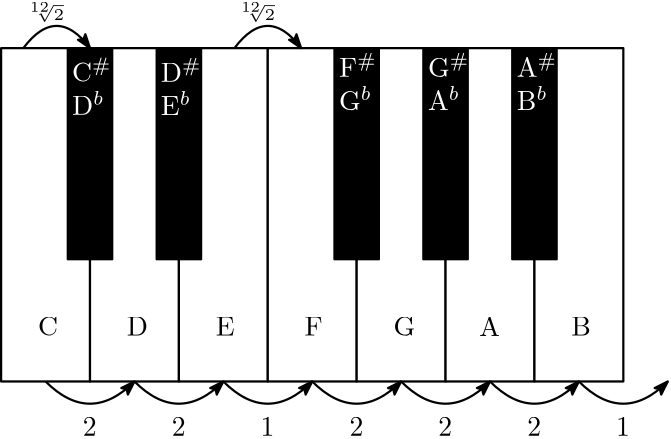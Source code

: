 <?xml version="1.0"?>
<!DOCTYPE ipe SYSTEM "ipe.dtd">
<ipe version="70218" creator="Ipe 7.2.24">
<info created="D:20220624233952" modified="D:20230130215450"/>
<ipestyle name="basic">
<symbol name="arrow/arc(spx)">
<path stroke="sym-stroke" fill="sym-stroke" pen="sym-pen">
0 0 m
-1 0.333 l
-1 -0.333 l
h
</path>
</symbol>
<symbol name="arrow/farc(spx)">
<path stroke="sym-stroke" fill="white" pen="sym-pen">
0 0 m
-1 0.333 l
-1 -0.333 l
h
</path>
</symbol>
<symbol name="arrow/ptarc(spx)">
<path stroke="sym-stroke" fill="sym-stroke" pen="sym-pen">
0 0 m
-1 0.333 l
-0.8 0 l
-1 -0.333 l
h
</path>
</symbol>
<symbol name="arrow/fptarc(spx)">
<path stroke="sym-stroke" fill="white" pen="sym-pen">
0 0 m
-1 0.333 l
-0.8 0 l
-1 -0.333 l
h
</path>
</symbol>
<symbol name="mark/circle(sx)" transformations="translations">
<path fill="sym-stroke">
0.6 0 0 0.6 0 0 e
0.4 0 0 0.4 0 0 e
</path>
</symbol>
<symbol name="mark/disk(sx)" transformations="translations">
<path fill="sym-stroke">
0.6 0 0 0.6 0 0 e
</path>
</symbol>
<symbol name="mark/fdisk(sfx)" transformations="translations">
<group>
<path fill="sym-fill">
0.5 0 0 0.5 0 0 e
</path>
<path fill="sym-stroke" fillrule="eofill">
0.6 0 0 0.6 0 0 e
0.4 0 0 0.4 0 0 e
</path>
</group>
</symbol>
<symbol name="mark/box(sx)" transformations="translations">
<path fill="sym-stroke" fillrule="eofill">
-0.6 -0.6 m
0.6 -0.6 l
0.6 0.6 l
-0.6 0.6 l
h
-0.4 -0.4 m
0.4 -0.4 l
0.4 0.4 l
-0.4 0.4 l
h
</path>
</symbol>
<symbol name="mark/square(sx)" transformations="translations">
<path fill="sym-stroke">
-0.6 -0.6 m
0.6 -0.6 l
0.6 0.6 l
-0.6 0.6 l
h
</path>
</symbol>
<symbol name="mark/fsquare(sfx)" transformations="translations">
<group>
<path fill="sym-fill">
-0.5 -0.5 m
0.5 -0.5 l
0.5 0.5 l
-0.5 0.5 l
h
</path>
<path fill="sym-stroke" fillrule="eofill">
-0.6 -0.6 m
0.6 -0.6 l
0.6 0.6 l
-0.6 0.6 l
h
-0.4 -0.4 m
0.4 -0.4 l
0.4 0.4 l
-0.4 0.4 l
h
</path>
</group>
</symbol>
<symbol name="mark/cross(sx)" transformations="translations">
<group>
<path fill="sym-stroke">
-0.43 -0.57 m
0.57 0.43 l
0.43 0.57 l
-0.57 -0.43 l
h
</path>
<path fill="sym-stroke">
-0.43 0.57 m
0.57 -0.43 l
0.43 -0.57 l
-0.57 0.43 l
h
</path>
</group>
</symbol>
<symbol name="arrow/fnormal(spx)">
<path stroke="sym-stroke" fill="white" pen="sym-pen">
0 0 m
-1 0.333 l
-1 -0.333 l
h
</path>
</symbol>
<symbol name="arrow/pointed(spx)">
<path stroke="sym-stroke" fill="sym-stroke" pen="sym-pen">
0 0 m
-1 0.333 l
-0.8 0 l
-1 -0.333 l
h
</path>
</symbol>
<symbol name="arrow/fpointed(spx)">
<path stroke="sym-stroke" fill="white" pen="sym-pen">
0 0 m
-1 0.333 l
-0.8 0 l
-1 -0.333 l
h
</path>
</symbol>
<symbol name="arrow/linear(spx)">
<path stroke="sym-stroke" pen="sym-pen">
-1 0.333 m
0 0 l
-1 -0.333 l
</path>
</symbol>
<symbol name="arrow/fdouble(spx)">
<path stroke="sym-stroke" fill="white" pen="sym-pen">
0 0 m
-1 0.333 l
-1 -0.333 l
h
-1 0 m
-2 0.333 l
-2 -0.333 l
h
</path>
</symbol>
<symbol name="arrow/double(spx)">
<path stroke="sym-stroke" fill="sym-stroke" pen="sym-pen">
0 0 m
-1 0.333 l
-1 -0.333 l
h
-1 0 m
-2 0.333 l
-2 -0.333 l
h
</path>
</symbol>
<anglesize name="22.5 deg" value="22.5"/>
<anglesize name="30 deg" value="30"/>
<anglesize name="45 deg" value="45"/>
<anglesize name="60 deg" value="60"/>
<anglesize name="90 deg" value="90"/>
<arrowsize name="large" value="10"/>
<arrowsize name="small" value="5"/>
<arrowsize name="tiny" value="3"/>
<color name="blue" value="0 0 1"/>
<color name="brown" value="0.647 0.165 0.165"/>
<color name="darkblue" value="0 0 0.545"/>
<color name="darkcyan" value="0 0.545 0.545"/>
<color name="darkgray" value="0.663"/>
<color name="darkgreen" value="0 0.392 0"/>
<color name="darkmagenta" value="0.545 0 0.545"/>
<color name="darkorange" value="1 0.549 0"/>
<color name="darkred" value="0.545 0 0"/>
<color name="gold" value="1 0.843 0"/>
<color name="gray" value="0.745"/>
<color name="green" value="0 1 0"/>
<color name="lightblue" value="0.678 0.847 0.902"/>
<color name="lightcyan" value="0.878 1 1"/>
<color name="lightgray" value="0.827"/>
<color name="lightgreen" value="0.565 0.933 0.565"/>
<color name="lightyellow" value="1 1 0.878"/>
<color name="navy" value="0 0 0.502"/>
<color name="orange" value="1 0.647 0"/>
<color name="pink" value="1 0.753 0.796"/>
<color name="purple" value="0.627 0.125 0.941"/>
<color name="red" value="1 0 0"/>
<color name="sbblue" value="0.298 0.447 0.79"/>
<color name="sbgreen" value="0.333 0.658 0.407"/>
<color name="sborange" value="0.866 0.517 0.321"/>
<color name="sbpurple" value="0.505 0.447 0.698"/>
<color name="sbred" value="0.768 0.305 0.321"/>
<color name="seagreen" value="0.18 0.545 0.341"/>
<color name="turquoise" value="0.251 0.878 0.816"/>
<color name="verydarkgray" value="0.4"/>
<color name="violet" value="0.933 0.51 0.933"/>
<color name="yellow" value="1 1 0"/>
<dashstyle name="dash dot dotted" value="[4 2 1 2 1 2] 0"/>
<dashstyle name="dash dotted" value="[4 2 1 2] 0"/>
<dashstyle name="dashed" value="[4] 0"/>
<dashstyle name="dotted" value="[1 3] 0"/>
<gridsize name="10 pts (~3.5 mm)" value="10"/>
<gridsize name="14 pts (~5 mm)" value="14"/>
<gridsize name="16 pts (~6 mm)" value="16"/>
<gridsize name="20 pts (~7 mm)" value="20"/>
<gridsize name="28 pts (~10 mm)" value="28"/>
<gridsize name="32 pts (~12 mm)" value="32"/>
<gridsize name="4 pts" value="4"/>
<gridsize name="56 pts (~20 mm)" value="56"/>
<gridsize name="8 pts (~3 mm)" value="8"/>
<opacity name="10%" value="0.1"/>
<opacity name="30%" value="0.3"/>
<opacity name="50%" value="0.5"/>
<opacity name="75%" value="0.75"/>
<pen name="fat" value="1.2"/>
<pen name="heavier" value="0.8"/>
<pen name="ultrafat" value="2"/>
<symbolsize name="large" value="5"/>
<symbolsize name="small" value="2"/>
<symbolsize name="tiny" value="1.1"/>
<textsize name="Huge" value="\Huge"/>
<textsize name="LARGE" value="\LARGE"/>
<textsize name="Large" value="\Large"/>
<textsize name="footnote" value="\footnotesize"/>
<textsize name="huge" value="\huge"/>
<textsize name="large" value="\large"/>
<textsize name="small" value="\small"/>
<textsize name="tiny" value="\tiny"/>
<textstyle name="center" begin="\begin{center}" end="\end{center}"/>
<textstyle name="item" begin="\begin{itemize}\item{}" end="\end{itemize}"/>
<textstyle name="itemize" begin="\begin{itemize}" end="\end{itemize}"/>
<tiling name="falling" angle="-60" step="4" width="1"/>
<tiling name="rising" angle="30" step="4" width="1"/>
</ipestyle>
<page>
<layer name="alpha"/>
<view layers="alpha" active="alpha"/>
<path layer="alpha" stroke="black" fill="white" pen="0.8">
64 784 m
64 664 l
96 664 l
96 784 l
h
</path>
<path matrix="1 0 0 1 32 0" stroke="black" fill="white" pen="0.8">
64 784 m
64 664 l
96 664 l
96 784 l
h
</path>
<path matrix="1 0 0 1 64 0" stroke="black" fill="white" pen="0.8">
64 784 m
64 664 l
96 664 l
96 784 l
h
</path>
<path matrix="1 0 0 1 96 0" stroke="black" fill="white" pen="0.8">
64 784 m
64 664 l
96 664 l
96 784 l
h
</path>
<path matrix="1 0 0 1 128 0" stroke="black" fill="white" pen="0.8">
64 784 m
64 664 l
96 664 l
96 784 l
h
</path>
<path matrix="1 0 0 1 160 0" stroke="black" fill="white" pen="0.8">
64 784 m
64 664 l
96 664 l
96 784 l
h
</path>
<path matrix="1 0 0 1 192 0" stroke="black" fill="white" pen="0.8">
64 784 m
64 664 l
96 664 l
96 784 l
h
</path>
<path stroke="black" fill="black" pen="0.8">
88 784 m
88 708 l
104 708 l
104 784 l
h
</path>
<text matrix="1 0 0 1 1.26422 88.519" transformations="translations" pos="76 592" stroke="black" type="label" width="7.195" height="6.808" depth="0" valign="baseline" size="10">C</text>
<text matrix="1 0 0 1 33.2642 88.519" transformations="translations" pos="76 592" stroke="black" type="label" width="7.61" height="6.808" depth="0" valign="baseline" size="10">D</text>
<text matrix="1 0 0 1 65.2642 88.519" transformations="translations" pos="76 592" stroke="black" type="label" width="6.78" height="6.808" depth="0" valign="baseline" size="10">E</text>
<text matrix="1 0 0 1 97.2642 88.519" transformations="translations" pos="76 592" stroke="black" type="label" width="6.503" height="6.808" depth="0" valign="baseline" size="10">F</text>
<text matrix="1 0 0 1 129.264 88.519" transformations="translations" pos="76 592" stroke="black" type="label" width="7.818" height="6.808" depth="0" valign="baseline" size="10">G</text>
<text matrix="1 0 0 1 160.092 88.3905" transformations="translations" pos="76 592" stroke="black" type="label" width="7.472" height="6.808" depth="0" valign="baseline" size="10">A</text>
<text matrix="1 0 0 1 193.264 88.519" transformations="translations" pos="76 592" stroke="black" type="label" width="7.057" height="6.808" depth="0" valign="baseline" size="10">B</text>
<text matrix="1 0 0 1 13.5423 180" transformations="translations" pos="76 592" stroke="white" type="label" width="14.238" height="8.458" depth="0" valign="baseline" size="10">C$^{\#}$</text>
<text matrix="1 0 0 1 24.3015 2.14055" transformations="translations" pos="48 792" stroke="black" type="label" width="14.289" height="6.19" depth="0.66" valign="baseline" size="6" style="math">\sqrt[12]{2}</text>
<path matrix="1 0 0 1 -76 0" stroke="black" pen="0.8" arrow="ptarc/small">
148 784 m
160 800
172 784 c
</path>
<path matrix="1 0 0 1 0 88" stroke="black" pen="0.8" arrow="ptarc/small">
80 576 m
96 560
112 576 c
</path>
<path matrix="1 0 0 1 32 88" stroke="black" pen="0.8" arrow="ptarc/small">
80 576 m
96 560
112 576 c
</path>
<path matrix="1 0 0 1 64 88" stroke="black" pen="0.8" arrow="ptarc/small">
80 576 m
96 560
112 576 c
</path>
<path matrix="1 0 0 1 96 88" stroke="black" pen="0.8" arrow="ptarc/small">
80 576 m
96 560
112 576 c
</path>
<path matrix="1 0 0 1 128 88" stroke="black" pen="0.8" arrow="ptarc/small">
80 576 m
96 560
112 576 c
</path>
<path matrix="1 0 0 1 160 88" stroke="black" pen="0.8" arrow="ptarc/small">
80 576 m
96 560
112 576 c
</path>
<text matrix="1 0 0 1 -2.61065 84.4509" transformations="translations" pos="96 560" stroke="black" type="label" width="4.981" height="6.42" depth="0" valign="baseline">2</text>
<text matrix="1 0 0 1 29.3894 84.4509" transformations="translations" pos="96 560" stroke="black" type="label" width="4.981" height="6.42" depth="0" valign="baseline">2</text>
<text matrix="1 0 0 1 61.3894 84.4509" transformations="translations" pos="96 560" stroke="black" type="label" width="4.981" height="6.42" depth="0" valign="baseline">1</text>
<text matrix="1 0 0 1 93.3893 84.4509" transformations="translations" pos="96 560" stroke="black" type="label" width="4.981" height="6.42" depth="0" valign="baseline">2</text>
<text matrix="1 0 0 1 125.389 84.4509" transformations="translations" pos="96 560" stroke="black" type="label" width="4.981" height="6.42" depth="0" valign="baseline">2</text>
<text matrix="1 0 0 1 157.389 84.4509" transformations="translations" pos="96 560" stroke="black" type="label" width="4.981" height="6.42" depth="0" valign="baseline">2</text>
<path matrix="1 0 0 1 192 88" stroke="black" pen="0.8" arrow="ptarc/small">
80 576 m
96 560
112 576 c
</path>
<text matrix="1 0 0 1 189.389 84.4509" transformations="translations" pos="96 560" stroke="black" type="label" width="4.981" height="6.42" depth="0" valign="baseline">1</text>
<text matrix="1 0 0 1 13.5423 168" transformations="translations" pos="76 592" stroke="white" type="label" width="11.612" height="8.458" depth="0" valign="baseline" size="10">D$^{b}$</text>
<path matrix="1 0 0 1 32 0" stroke="black" fill="black" pen="0.8">
88 784 m
88 708 l
104 708 l
104 784 l
h
</path>
<text matrix="1 0 0 1 100.302 2.14055" transformations="translations" pos="48 792" stroke="black" type="label" width="14.289" height="6.19" depth="0.66" valign="baseline" size="6" style="math">\sqrt[12]{2}</text>
<path stroke="black" pen="0.8" arrow="ptarc/small">
148 784 m
160 800
172 784 c
</path>
<path matrix="1 0 0 1 96 0" stroke="black" fill="black" pen="0.8">
88 784 m
88 708 l
104 708 l
104 784 l
h
</path>
<path matrix="1 0 0 1 128 0" stroke="black" fill="black" pen="0.8">
88 784 m
88 708 l
104 708 l
104 784 l
h
</path>
<path matrix="1 0 0 1 160 0" stroke="black" fill="black" pen="0.8">
88 784 m
88 708 l
104 708 l
104 784 l
h
</path>
<text matrix="1 0 0 1 45.5101 179.943" transformations="translations" pos="76 592" stroke="white" type="label" width="14.653" height="8.458" depth="0" valign="baseline" size="10">D$^{\#}$</text>
<text matrix="1 0 0 1 45.5101 167.943" transformations="translations" pos="76 592" stroke="white" type="label" width="10.782" height="8.458" depth="0" valign="baseline" size="10">E$^{b}$</text>
<text matrix="1 0 0 1 109.663 181.716" transformations="translations" pos="76 592" stroke="white" type="label" width="13.546" height="8.458" depth="0" valign="baseline" size="10">F$^{\#}$</text>
<text matrix="1 0 0 1 141.663 181.716" transformations="translations" pos="76 592" stroke="white" type="label" width="14.861" height="8.458" depth="0" valign="baseline" size="10">G$^{\#}$</text>
<text matrix="1 0 0 1 173.663 181.716" transformations="translations" pos="76 592" stroke="white" type="label" width="14.515" height="8.458" depth="0" valign="baseline" size="10">A$^{\#}$</text>
<text matrix="1 0 0 1 109.663 169.716" transformations="translations" pos="76 592" stroke="white" type="label" width="11.82" height="8.458" depth="0" valign="baseline" size="10">G$^{b}$</text>
<text matrix="1 0 0 1 141.663 169.716" transformations="translations" pos="76 592" stroke="white" type="label" width="11.474" height="8.458" depth="0" valign="baseline" size="10">A$^{b}$</text>
<text matrix="1 0 0 1 173.663 169.716" transformations="translations" pos="76 592" stroke="white" type="label" width="11.059" height="8.458" depth="0" valign="baseline" size="10">B$^{b}$</text>
</page>
</ipe>
